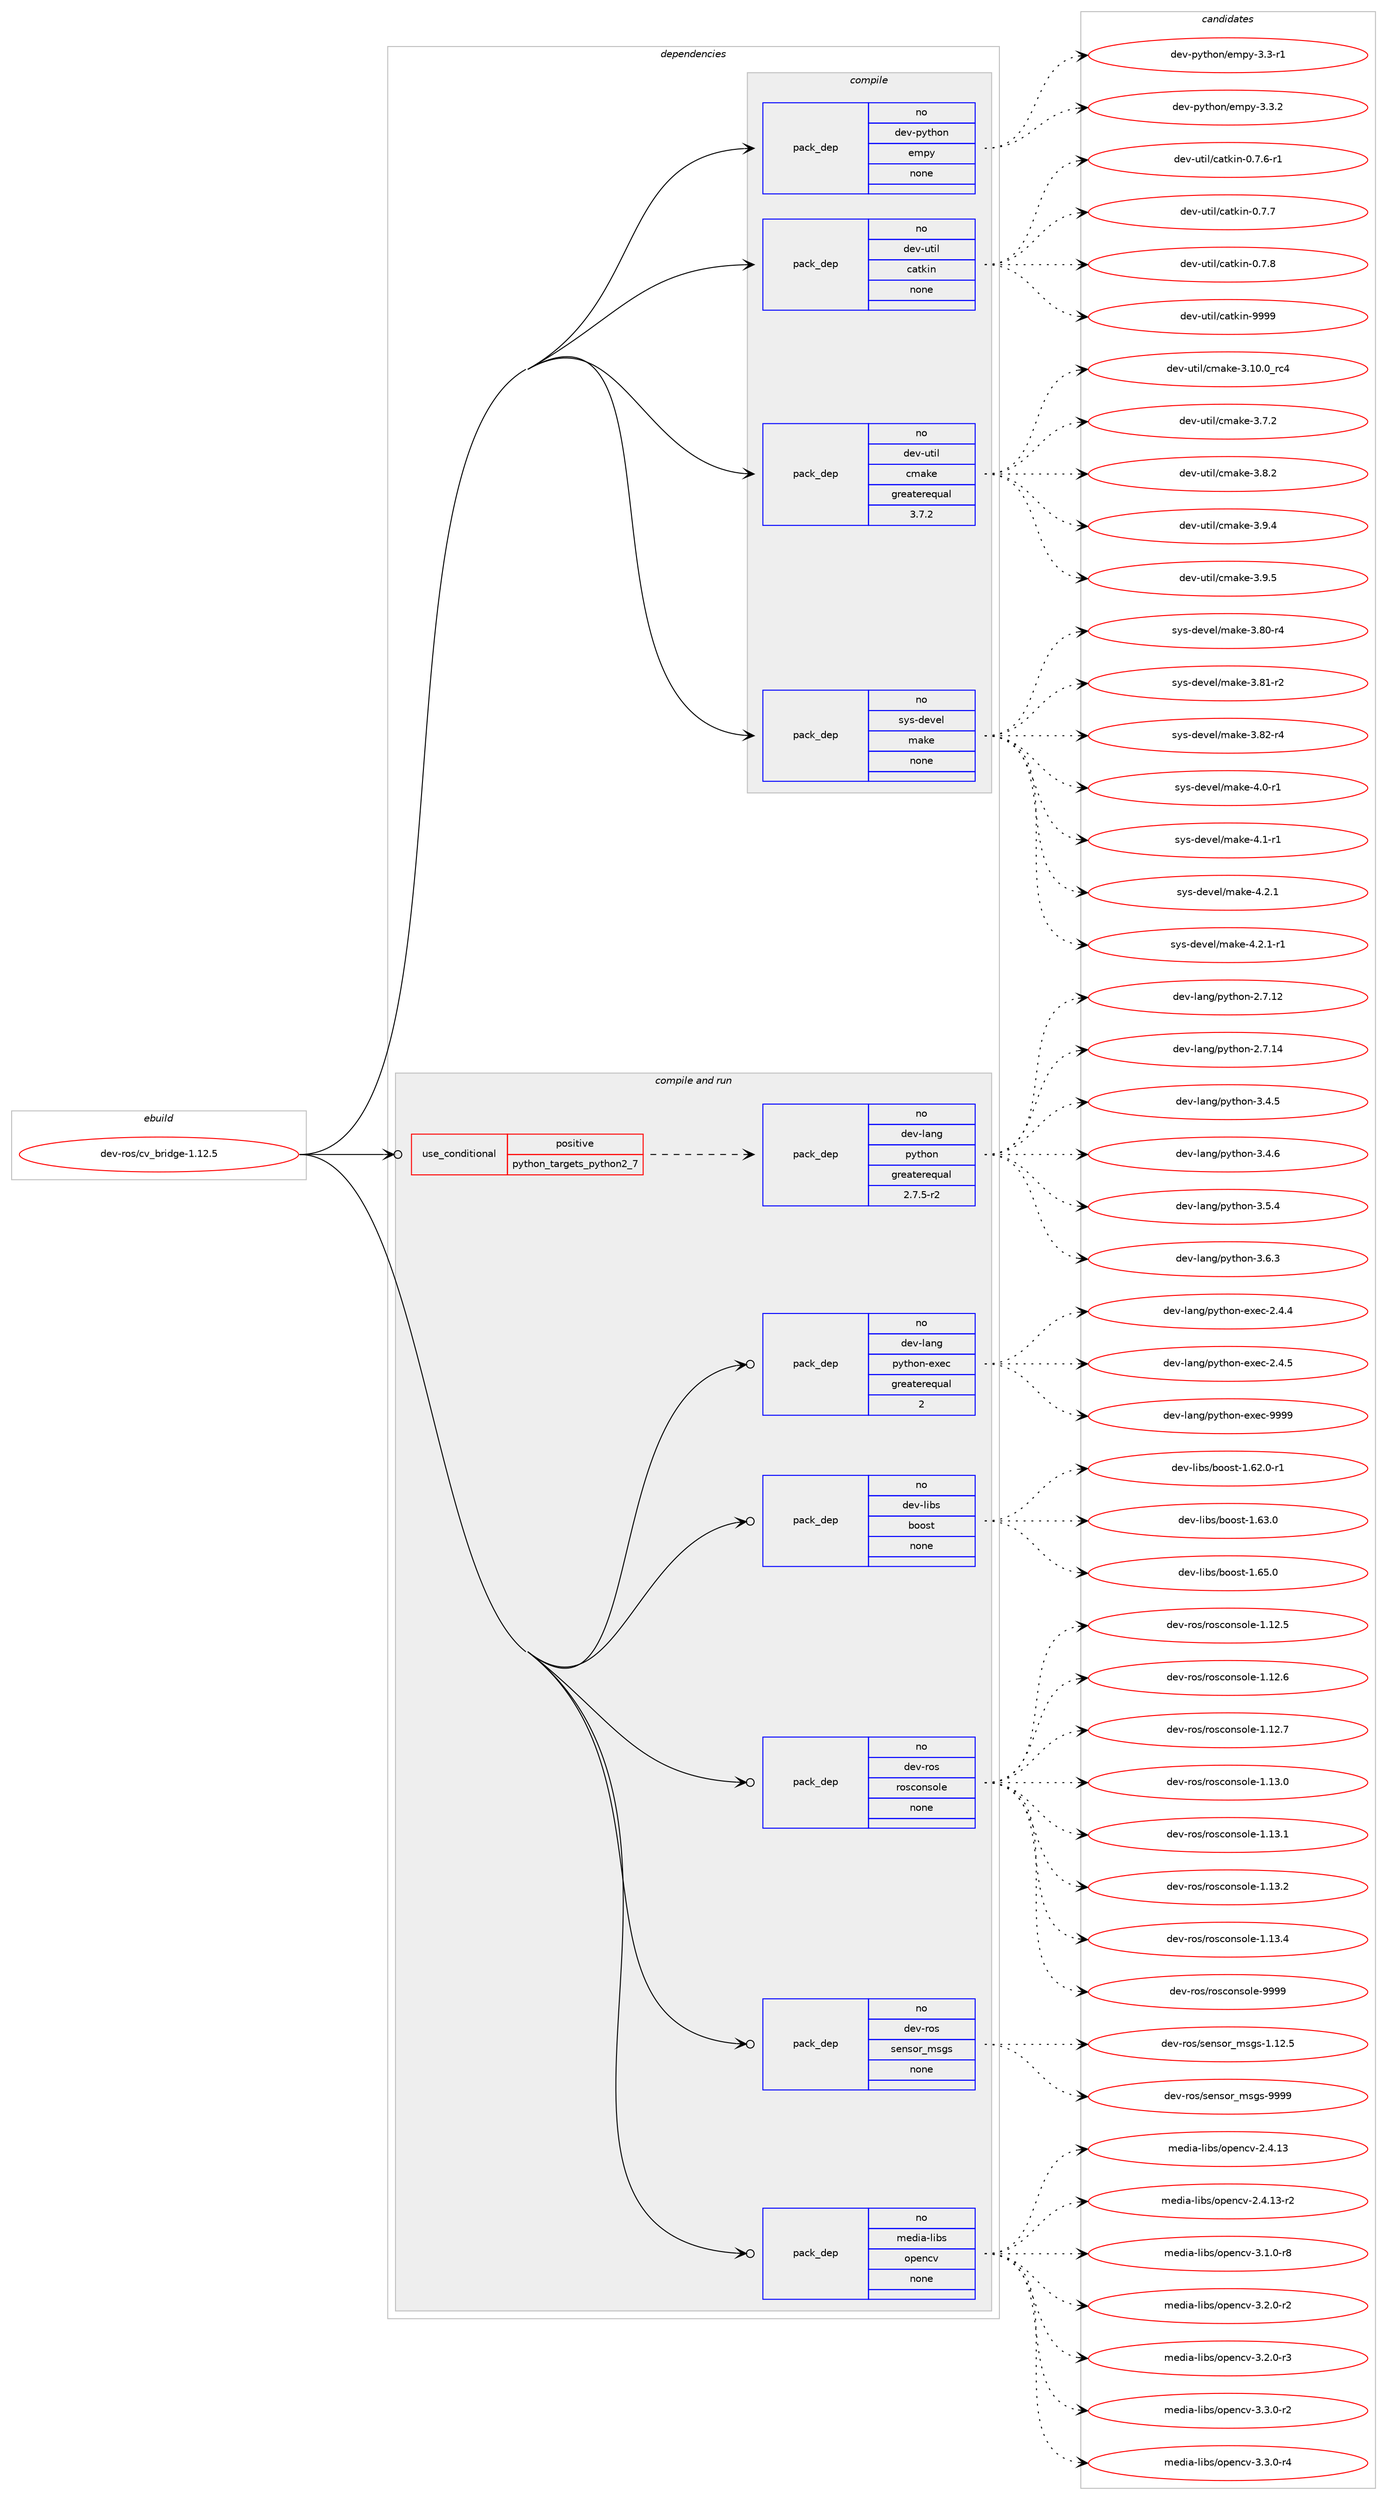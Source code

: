 digraph prolog {

# *************
# Graph options
# *************

newrank=true;
concentrate=true;
compound=true;
graph [rankdir=LR,fontname=Helvetica,fontsize=10,ranksep=1.5];#, ranksep=2.5, nodesep=0.2];
edge  [arrowhead=vee];
node  [fontname=Helvetica,fontsize=10];

# **********
# The ebuild
# **********

subgraph cluster_leftcol {
color=gray;
rank=same;
label=<<i>ebuild</i>>;
id [label="dev-ros/cv_bridge-1.12.5", color=red, width=4, href="../dev-ros/cv_bridge-1.12.5.svg"];
}

# ****************
# The dependencies
# ****************

subgraph cluster_midcol {
color=gray;
label=<<i>dependencies</i>>;
subgraph cluster_compile {
fillcolor="#eeeeee";
style=filled;
label=<<i>compile</i>>;
subgraph pack150837 {
dependency199962 [label=<<TABLE BORDER="0" CELLBORDER="1" CELLSPACING="0" CELLPADDING="4" WIDTH="220"><TR><TD ROWSPAN="6" CELLPADDING="30">pack_dep</TD></TR><TR><TD WIDTH="110">no</TD></TR><TR><TD>dev-python</TD></TR><TR><TD>empy</TD></TR><TR><TD>none</TD></TR><TR><TD></TD></TR></TABLE>>, shape=none, color=blue];
}
id:e -> dependency199962:w [weight=20,style="solid",arrowhead="vee"];
subgraph pack150838 {
dependency199963 [label=<<TABLE BORDER="0" CELLBORDER="1" CELLSPACING="0" CELLPADDING="4" WIDTH="220"><TR><TD ROWSPAN="6" CELLPADDING="30">pack_dep</TD></TR><TR><TD WIDTH="110">no</TD></TR><TR><TD>dev-util</TD></TR><TR><TD>catkin</TD></TR><TR><TD>none</TD></TR><TR><TD></TD></TR></TABLE>>, shape=none, color=blue];
}
id:e -> dependency199963:w [weight=20,style="solid",arrowhead="vee"];
subgraph pack150839 {
dependency199964 [label=<<TABLE BORDER="0" CELLBORDER="1" CELLSPACING="0" CELLPADDING="4" WIDTH="220"><TR><TD ROWSPAN="6" CELLPADDING="30">pack_dep</TD></TR><TR><TD WIDTH="110">no</TD></TR><TR><TD>dev-util</TD></TR><TR><TD>cmake</TD></TR><TR><TD>greaterequal</TD></TR><TR><TD>3.7.2</TD></TR></TABLE>>, shape=none, color=blue];
}
id:e -> dependency199964:w [weight=20,style="solid",arrowhead="vee"];
subgraph pack150840 {
dependency199965 [label=<<TABLE BORDER="0" CELLBORDER="1" CELLSPACING="0" CELLPADDING="4" WIDTH="220"><TR><TD ROWSPAN="6" CELLPADDING="30">pack_dep</TD></TR><TR><TD WIDTH="110">no</TD></TR><TR><TD>sys-devel</TD></TR><TR><TD>make</TD></TR><TR><TD>none</TD></TR><TR><TD></TD></TR></TABLE>>, shape=none, color=blue];
}
id:e -> dependency199965:w [weight=20,style="solid",arrowhead="vee"];
}
subgraph cluster_compileandrun {
fillcolor="#eeeeee";
style=filled;
label=<<i>compile and run</i>>;
subgraph cond45138 {
dependency199966 [label=<<TABLE BORDER="0" CELLBORDER="1" CELLSPACING="0" CELLPADDING="4"><TR><TD ROWSPAN="3" CELLPADDING="10">use_conditional</TD></TR><TR><TD>positive</TD></TR><TR><TD>python_targets_python2_7</TD></TR></TABLE>>, shape=none, color=red];
subgraph pack150841 {
dependency199967 [label=<<TABLE BORDER="0" CELLBORDER="1" CELLSPACING="0" CELLPADDING="4" WIDTH="220"><TR><TD ROWSPAN="6" CELLPADDING="30">pack_dep</TD></TR><TR><TD WIDTH="110">no</TD></TR><TR><TD>dev-lang</TD></TR><TR><TD>python</TD></TR><TR><TD>greaterequal</TD></TR><TR><TD>2.7.5-r2</TD></TR></TABLE>>, shape=none, color=blue];
}
dependency199966:e -> dependency199967:w [weight=20,style="dashed",arrowhead="vee"];
}
id:e -> dependency199966:w [weight=20,style="solid",arrowhead="odotvee"];
subgraph pack150842 {
dependency199968 [label=<<TABLE BORDER="0" CELLBORDER="1" CELLSPACING="0" CELLPADDING="4" WIDTH="220"><TR><TD ROWSPAN="6" CELLPADDING="30">pack_dep</TD></TR><TR><TD WIDTH="110">no</TD></TR><TR><TD>dev-lang</TD></TR><TR><TD>python-exec</TD></TR><TR><TD>greaterequal</TD></TR><TR><TD>2</TD></TR></TABLE>>, shape=none, color=blue];
}
id:e -> dependency199968:w [weight=20,style="solid",arrowhead="odotvee"];
subgraph pack150843 {
dependency199969 [label=<<TABLE BORDER="0" CELLBORDER="1" CELLSPACING="0" CELLPADDING="4" WIDTH="220"><TR><TD ROWSPAN="6" CELLPADDING="30">pack_dep</TD></TR><TR><TD WIDTH="110">no</TD></TR><TR><TD>dev-libs</TD></TR><TR><TD>boost</TD></TR><TR><TD>none</TD></TR><TR><TD></TD></TR></TABLE>>, shape=none, color=blue];
}
id:e -> dependency199969:w [weight=20,style="solid",arrowhead="odotvee"];
subgraph pack150844 {
dependency199970 [label=<<TABLE BORDER="0" CELLBORDER="1" CELLSPACING="0" CELLPADDING="4" WIDTH="220"><TR><TD ROWSPAN="6" CELLPADDING="30">pack_dep</TD></TR><TR><TD WIDTH="110">no</TD></TR><TR><TD>dev-ros</TD></TR><TR><TD>rosconsole</TD></TR><TR><TD>none</TD></TR><TR><TD></TD></TR></TABLE>>, shape=none, color=blue];
}
id:e -> dependency199970:w [weight=20,style="solid",arrowhead="odotvee"];
subgraph pack150845 {
dependency199971 [label=<<TABLE BORDER="0" CELLBORDER="1" CELLSPACING="0" CELLPADDING="4" WIDTH="220"><TR><TD ROWSPAN="6" CELLPADDING="30">pack_dep</TD></TR><TR><TD WIDTH="110">no</TD></TR><TR><TD>dev-ros</TD></TR><TR><TD>sensor_msgs</TD></TR><TR><TD>none</TD></TR><TR><TD></TD></TR></TABLE>>, shape=none, color=blue];
}
id:e -> dependency199971:w [weight=20,style="solid",arrowhead="odotvee"];
subgraph pack150846 {
dependency199972 [label=<<TABLE BORDER="0" CELLBORDER="1" CELLSPACING="0" CELLPADDING="4" WIDTH="220"><TR><TD ROWSPAN="6" CELLPADDING="30">pack_dep</TD></TR><TR><TD WIDTH="110">no</TD></TR><TR><TD>media-libs</TD></TR><TR><TD>opencv</TD></TR><TR><TD>none</TD></TR><TR><TD></TD></TR></TABLE>>, shape=none, color=blue];
}
id:e -> dependency199972:w [weight=20,style="solid",arrowhead="odotvee"];
}
subgraph cluster_run {
fillcolor="#eeeeee";
style=filled;
label=<<i>run</i>>;
}
}

# **************
# The candidates
# **************

subgraph cluster_choices {
rank=same;
color=gray;
label=<<i>candidates</i>>;

subgraph choice150837 {
color=black;
nodesep=1;
choice1001011184511212111610411111047101109112121455146514511449 [label="dev-python/empy-3.3-r1", color=red, width=4,href="../dev-python/empy-3.3-r1.svg"];
choice1001011184511212111610411111047101109112121455146514650 [label="dev-python/empy-3.3.2", color=red, width=4,href="../dev-python/empy-3.3.2.svg"];
dependency199962:e -> choice1001011184511212111610411111047101109112121455146514511449:w [style=dotted,weight="100"];
dependency199962:e -> choice1001011184511212111610411111047101109112121455146514650:w [style=dotted,weight="100"];
}
subgraph choice150838 {
color=black;
nodesep=1;
choice100101118451171161051084799971161071051104548465546544511449 [label="dev-util/catkin-0.7.6-r1", color=red, width=4,href="../dev-util/catkin-0.7.6-r1.svg"];
choice10010111845117116105108479997116107105110454846554655 [label="dev-util/catkin-0.7.7", color=red, width=4,href="../dev-util/catkin-0.7.7.svg"];
choice10010111845117116105108479997116107105110454846554656 [label="dev-util/catkin-0.7.8", color=red, width=4,href="../dev-util/catkin-0.7.8.svg"];
choice100101118451171161051084799971161071051104557575757 [label="dev-util/catkin-9999", color=red, width=4,href="../dev-util/catkin-9999.svg"];
dependency199963:e -> choice100101118451171161051084799971161071051104548465546544511449:w [style=dotted,weight="100"];
dependency199963:e -> choice10010111845117116105108479997116107105110454846554655:w [style=dotted,weight="100"];
dependency199963:e -> choice10010111845117116105108479997116107105110454846554656:w [style=dotted,weight="100"];
dependency199963:e -> choice100101118451171161051084799971161071051104557575757:w [style=dotted,weight="100"];
}
subgraph choice150839 {
color=black;
nodesep=1;
choice1001011184511711610510847991099710710145514649484648951149952 [label="dev-util/cmake-3.10.0_rc4", color=red, width=4,href="../dev-util/cmake-3.10.0_rc4.svg"];
choice10010111845117116105108479910997107101455146554650 [label="dev-util/cmake-3.7.2", color=red, width=4,href="../dev-util/cmake-3.7.2.svg"];
choice10010111845117116105108479910997107101455146564650 [label="dev-util/cmake-3.8.2", color=red, width=4,href="../dev-util/cmake-3.8.2.svg"];
choice10010111845117116105108479910997107101455146574652 [label="dev-util/cmake-3.9.4", color=red, width=4,href="../dev-util/cmake-3.9.4.svg"];
choice10010111845117116105108479910997107101455146574653 [label="dev-util/cmake-3.9.5", color=red, width=4,href="../dev-util/cmake-3.9.5.svg"];
dependency199964:e -> choice1001011184511711610510847991099710710145514649484648951149952:w [style=dotted,weight="100"];
dependency199964:e -> choice10010111845117116105108479910997107101455146554650:w [style=dotted,weight="100"];
dependency199964:e -> choice10010111845117116105108479910997107101455146564650:w [style=dotted,weight="100"];
dependency199964:e -> choice10010111845117116105108479910997107101455146574652:w [style=dotted,weight="100"];
dependency199964:e -> choice10010111845117116105108479910997107101455146574653:w [style=dotted,weight="100"];
}
subgraph choice150840 {
color=black;
nodesep=1;
choice11512111545100101118101108471099710710145514656484511452 [label="sys-devel/make-3.80-r4", color=red, width=4,href="../sys-devel/make-3.80-r4.svg"];
choice11512111545100101118101108471099710710145514656494511450 [label="sys-devel/make-3.81-r2", color=red, width=4,href="../sys-devel/make-3.81-r2.svg"];
choice11512111545100101118101108471099710710145514656504511452 [label="sys-devel/make-3.82-r4", color=red, width=4,href="../sys-devel/make-3.82-r4.svg"];
choice115121115451001011181011084710997107101455246484511449 [label="sys-devel/make-4.0-r1", color=red, width=4,href="../sys-devel/make-4.0-r1.svg"];
choice115121115451001011181011084710997107101455246494511449 [label="sys-devel/make-4.1-r1", color=red, width=4,href="../sys-devel/make-4.1-r1.svg"];
choice115121115451001011181011084710997107101455246504649 [label="sys-devel/make-4.2.1", color=red, width=4,href="../sys-devel/make-4.2.1.svg"];
choice1151211154510010111810110847109971071014552465046494511449 [label="sys-devel/make-4.2.1-r1", color=red, width=4,href="../sys-devel/make-4.2.1-r1.svg"];
dependency199965:e -> choice11512111545100101118101108471099710710145514656484511452:w [style=dotted,weight="100"];
dependency199965:e -> choice11512111545100101118101108471099710710145514656494511450:w [style=dotted,weight="100"];
dependency199965:e -> choice11512111545100101118101108471099710710145514656504511452:w [style=dotted,weight="100"];
dependency199965:e -> choice115121115451001011181011084710997107101455246484511449:w [style=dotted,weight="100"];
dependency199965:e -> choice115121115451001011181011084710997107101455246494511449:w [style=dotted,weight="100"];
dependency199965:e -> choice115121115451001011181011084710997107101455246504649:w [style=dotted,weight="100"];
dependency199965:e -> choice1151211154510010111810110847109971071014552465046494511449:w [style=dotted,weight="100"];
}
subgraph choice150841 {
color=black;
nodesep=1;
choice10010111845108971101034711212111610411111045504655464950 [label="dev-lang/python-2.7.12", color=red, width=4,href="../dev-lang/python-2.7.12.svg"];
choice10010111845108971101034711212111610411111045504655464952 [label="dev-lang/python-2.7.14", color=red, width=4,href="../dev-lang/python-2.7.14.svg"];
choice100101118451089711010347112121116104111110455146524653 [label="dev-lang/python-3.4.5", color=red, width=4,href="../dev-lang/python-3.4.5.svg"];
choice100101118451089711010347112121116104111110455146524654 [label="dev-lang/python-3.4.6", color=red, width=4,href="../dev-lang/python-3.4.6.svg"];
choice100101118451089711010347112121116104111110455146534652 [label="dev-lang/python-3.5.4", color=red, width=4,href="../dev-lang/python-3.5.4.svg"];
choice100101118451089711010347112121116104111110455146544651 [label="dev-lang/python-3.6.3", color=red, width=4,href="../dev-lang/python-3.6.3.svg"];
dependency199967:e -> choice10010111845108971101034711212111610411111045504655464950:w [style=dotted,weight="100"];
dependency199967:e -> choice10010111845108971101034711212111610411111045504655464952:w [style=dotted,weight="100"];
dependency199967:e -> choice100101118451089711010347112121116104111110455146524653:w [style=dotted,weight="100"];
dependency199967:e -> choice100101118451089711010347112121116104111110455146524654:w [style=dotted,weight="100"];
dependency199967:e -> choice100101118451089711010347112121116104111110455146534652:w [style=dotted,weight="100"];
dependency199967:e -> choice100101118451089711010347112121116104111110455146544651:w [style=dotted,weight="100"];
}
subgraph choice150842 {
color=black;
nodesep=1;
choice1001011184510897110103471121211161041111104510112010199455046524652 [label="dev-lang/python-exec-2.4.4", color=red, width=4,href="../dev-lang/python-exec-2.4.4.svg"];
choice1001011184510897110103471121211161041111104510112010199455046524653 [label="dev-lang/python-exec-2.4.5", color=red, width=4,href="../dev-lang/python-exec-2.4.5.svg"];
choice10010111845108971101034711212111610411111045101120101994557575757 [label="dev-lang/python-exec-9999", color=red, width=4,href="../dev-lang/python-exec-9999.svg"];
dependency199968:e -> choice1001011184510897110103471121211161041111104510112010199455046524652:w [style=dotted,weight="100"];
dependency199968:e -> choice1001011184510897110103471121211161041111104510112010199455046524653:w [style=dotted,weight="100"];
dependency199968:e -> choice10010111845108971101034711212111610411111045101120101994557575757:w [style=dotted,weight="100"];
}
subgraph choice150843 {
color=black;
nodesep=1;
choice10010111845108105981154798111111115116454946545046484511449 [label="dev-libs/boost-1.62.0-r1", color=red, width=4,href="../dev-libs/boost-1.62.0-r1.svg"];
choice1001011184510810598115479811111111511645494654514648 [label="dev-libs/boost-1.63.0", color=red, width=4,href="../dev-libs/boost-1.63.0.svg"];
choice1001011184510810598115479811111111511645494654534648 [label="dev-libs/boost-1.65.0", color=red, width=4,href="../dev-libs/boost-1.65.0.svg"];
dependency199969:e -> choice10010111845108105981154798111111115116454946545046484511449:w [style=dotted,weight="100"];
dependency199969:e -> choice1001011184510810598115479811111111511645494654514648:w [style=dotted,weight="100"];
dependency199969:e -> choice1001011184510810598115479811111111511645494654534648:w [style=dotted,weight="100"];
}
subgraph choice150844 {
color=black;
nodesep=1;
choice10010111845114111115471141111159911111011511110810145494649504653 [label="dev-ros/rosconsole-1.12.5", color=red, width=4,href="../dev-ros/rosconsole-1.12.5.svg"];
choice10010111845114111115471141111159911111011511110810145494649504654 [label="dev-ros/rosconsole-1.12.6", color=red, width=4,href="../dev-ros/rosconsole-1.12.6.svg"];
choice10010111845114111115471141111159911111011511110810145494649504655 [label="dev-ros/rosconsole-1.12.7", color=red, width=4,href="../dev-ros/rosconsole-1.12.7.svg"];
choice10010111845114111115471141111159911111011511110810145494649514648 [label="dev-ros/rosconsole-1.13.0", color=red, width=4,href="../dev-ros/rosconsole-1.13.0.svg"];
choice10010111845114111115471141111159911111011511110810145494649514649 [label="dev-ros/rosconsole-1.13.1", color=red, width=4,href="../dev-ros/rosconsole-1.13.1.svg"];
choice10010111845114111115471141111159911111011511110810145494649514650 [label="dev-ros/rosconsole-1.13.2", color=red, width=4,href="../dev-ros/rosconsole-1.13.2.svg"];
choice10010111845114111115471141111159911111011511110810145494649514652 [label="dev-ros/rosconsole-1.13.4", color=red, width=4,href="../dev-ros/rosconsole-1.13.4.svg"];
choice1001011184511411111547114111115991111101151111081014557575757 [label="dev-ros/rosconsole-9999", color=red, width=4,href="../dev-ros/rosconsole-9999.svg"];
dependency199970:e -> choice10010111845114111115471141111159911111011511110810145494649504653:w [style=dotted,weight="100"];
dependency199970:e -> choice10010111845114111115471141111159911111011511110810145494649504654:w [style=dotted,weight="100"];
dependency199970:e -> choice10010111845114111115471141111159911111011511110810145494649504655:w [style=dotted,weight="100"];
dependency199970:e -> choice10010111845114111115471141111159911111011511110810145494649514648:w [style=dotted,weight="100"];
dependency199970:e -> choice10010111845114111115471141111159911111011511110810145494649514649:w [style=dotted,weight="100"];
dependency199970:e -> choice10010111845114111115471141111159911111011511110810145494649514650:w [style=dotted,weight="100"];
dependency199970:e -> choice10010111845114111115471141111159911111011511110810145494649514652:w [style=dotted,weight="100"];
dependency199970:e -> choice1001011184511411111547114111115991111101151111081014557575757:w [style=dotted,weight="100"];
}
subgraph choice150845 {
color=black;
nodesep=1;
choice10010111845114111115471151011101151111149510911510311545494649504653 [label="dev-ros/sensor_msgs-1.12.5", color=red, width=4,href="../dev-ros/sensor_msgs-1.12.5.svg"];
choice1001011184511411111547115101110115111114951091151031154557575757 [label="dev-ros/sensor_msgs-9999", color=red, width=4,href="../dev-ros/sensor_msgs-9999.svg"];
dependency199971:e -> choice10010111845114111115471151011101151111149510911510311545494649504653:w [style=dotted,weight="100"];
dependency199971:e -> choice1001011184511411111547115101110115111114951091151031154557575757:w [style=dotted,weight="100"];
}
subgraph choice150846 {
color=black;
nodesep=1;
choice109101100105974510810598115471111121011109911845504652464951 [label="media-libs/opencv-2.4.13", color=red, width=4,href="../media-libs/opencv-2.4.13.svg"];
choice1091011001059745108105981154711111210111099118455046524649514511450 [label="media-libs/opencv-2.4.13-r2", color=red, width=4,href="../media-libs/opencv-2.4.13-r2.svg"];
choice10910110010597451081059811547111112101110991184551464946484511456 [label="media-libs/opencv-3.1.0-r8", color=red, width=4,href="../media-libs/opencv-3.1.0-r8.svg"];
choice10910110010597451081059811547111112101110991184551465046484511450 [label="media-libs/opencv-3.2.0-r2", color=red, width=4,href="../media-libs/opencv-3.2.0-r2.svg"];
choice10910110010597451081059811547111112101110991184551465046484511451 [label="media-libs/opencv-3.2.0-r3", color=red, width=4,href="../media-libs/opencv-3.2.0-r3.svg"];
choice10910110010597451081059811547111112101110991184551465146484511450 [label="media-libs/opencv-3.3.0-r2", color=red, width=4,href="../media-libs/opencv-3.3.0-r2.svg"];
choice10910110010597451081059811547111112101110991184551465146484511452 [label="media-libs/opencv-3.3.0-r4", color=red, width=4,href="../media-libs/opencv-3.3.0-r4.svg"];
dependency199972:e -> choice109101100105974510810598115471111121011109911845504652464951:w [style=dotted,weight="100"];
dependency199972:e -> choice1091011001059745108105981154711111210111099118455046524649514511450:w [style=dotted,weight="100"];
dependency199972:e -> choice10910110010597451081059811547111112101110991184551464946484511456:w [style=dotted,weight="100"];
dependency199972:e -> choice10910110010597451081059811547111112101110991184551465046484511450:w [style=dotted,weight="100"];
dependency199972:e -> choice10910110010597451081059811547111112101110991184551465046484511451:w [style=dotted,weight="100"];
dependency199972:e -> choice10910110010597451081059811547111112101110991184551465146484511450:w [style=dotted,weight="100"];
dependency199972:e -> choice10910110010597451081059811547111112101110991184551465146484511452:w [style=dotted,weight="100"];
}
}

}
